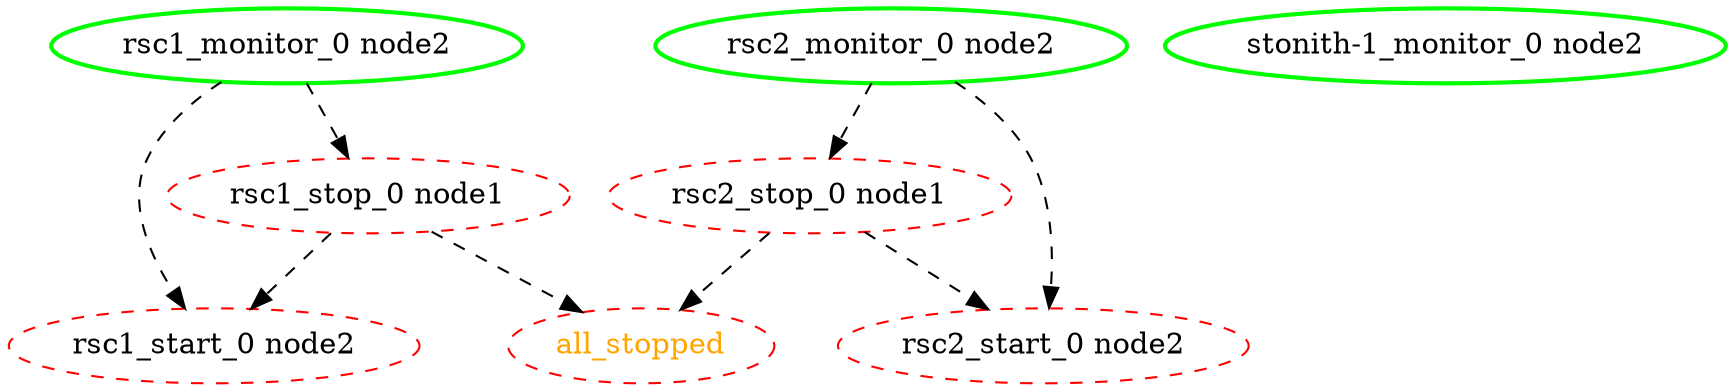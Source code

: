 digraph "g" {
"all_stopped" [ style=dashed color="red" fontcolor="orange" ]
"rsc1_monitor_0 node2" -> "rsc1_start_0 node2" [ style = dashed]
"rsc1_monitor_0 node2" -> "rsc1_stop_0 node1" [ style = dashed]
"rsc1_monitor_0 node2" [ style=bold color="green" fontcolor="black" ]
"rsc1_start_0 node2" [ style=dashed color="red" fontcolor="black" ]
"rsc1_stop_0 node1" -> "all_stopped" [ style = dashed]
"rsc1_stop_0 node1" -> "rsc1_start_0 node2" [ style = dashed]
"rsc1_stop_0 node1" [ style=dashed color="red" fontcolor="black" ]
"rsc2_monitor_0 node2" -> "rsc2_start_0 node2" [ style = dashed]
"rsc2_monitor_0 node2" -> "rsc2_stop_0 node1" [ style = dashed]
"rsc2_monitor_0 node2" [ style=bold color="green" fontcolor="black" ]
"rsc2_start_0 node2" [ style=dashed color="red" fontcolor="black" ]
"rsc2_stop_0 node1" -> "all_stopped" [ style = dashed]
"rsc2_stop_0 node1" -> "rsc2_start_0 node2" [ style = dashed]
"rsc2_stop_0 node1" [ style=dashed color="red" fontcolor="black" ]
"stonith-1_monitor_0 node2" [ style=bold color="green" fontcolor="black" ]
}
